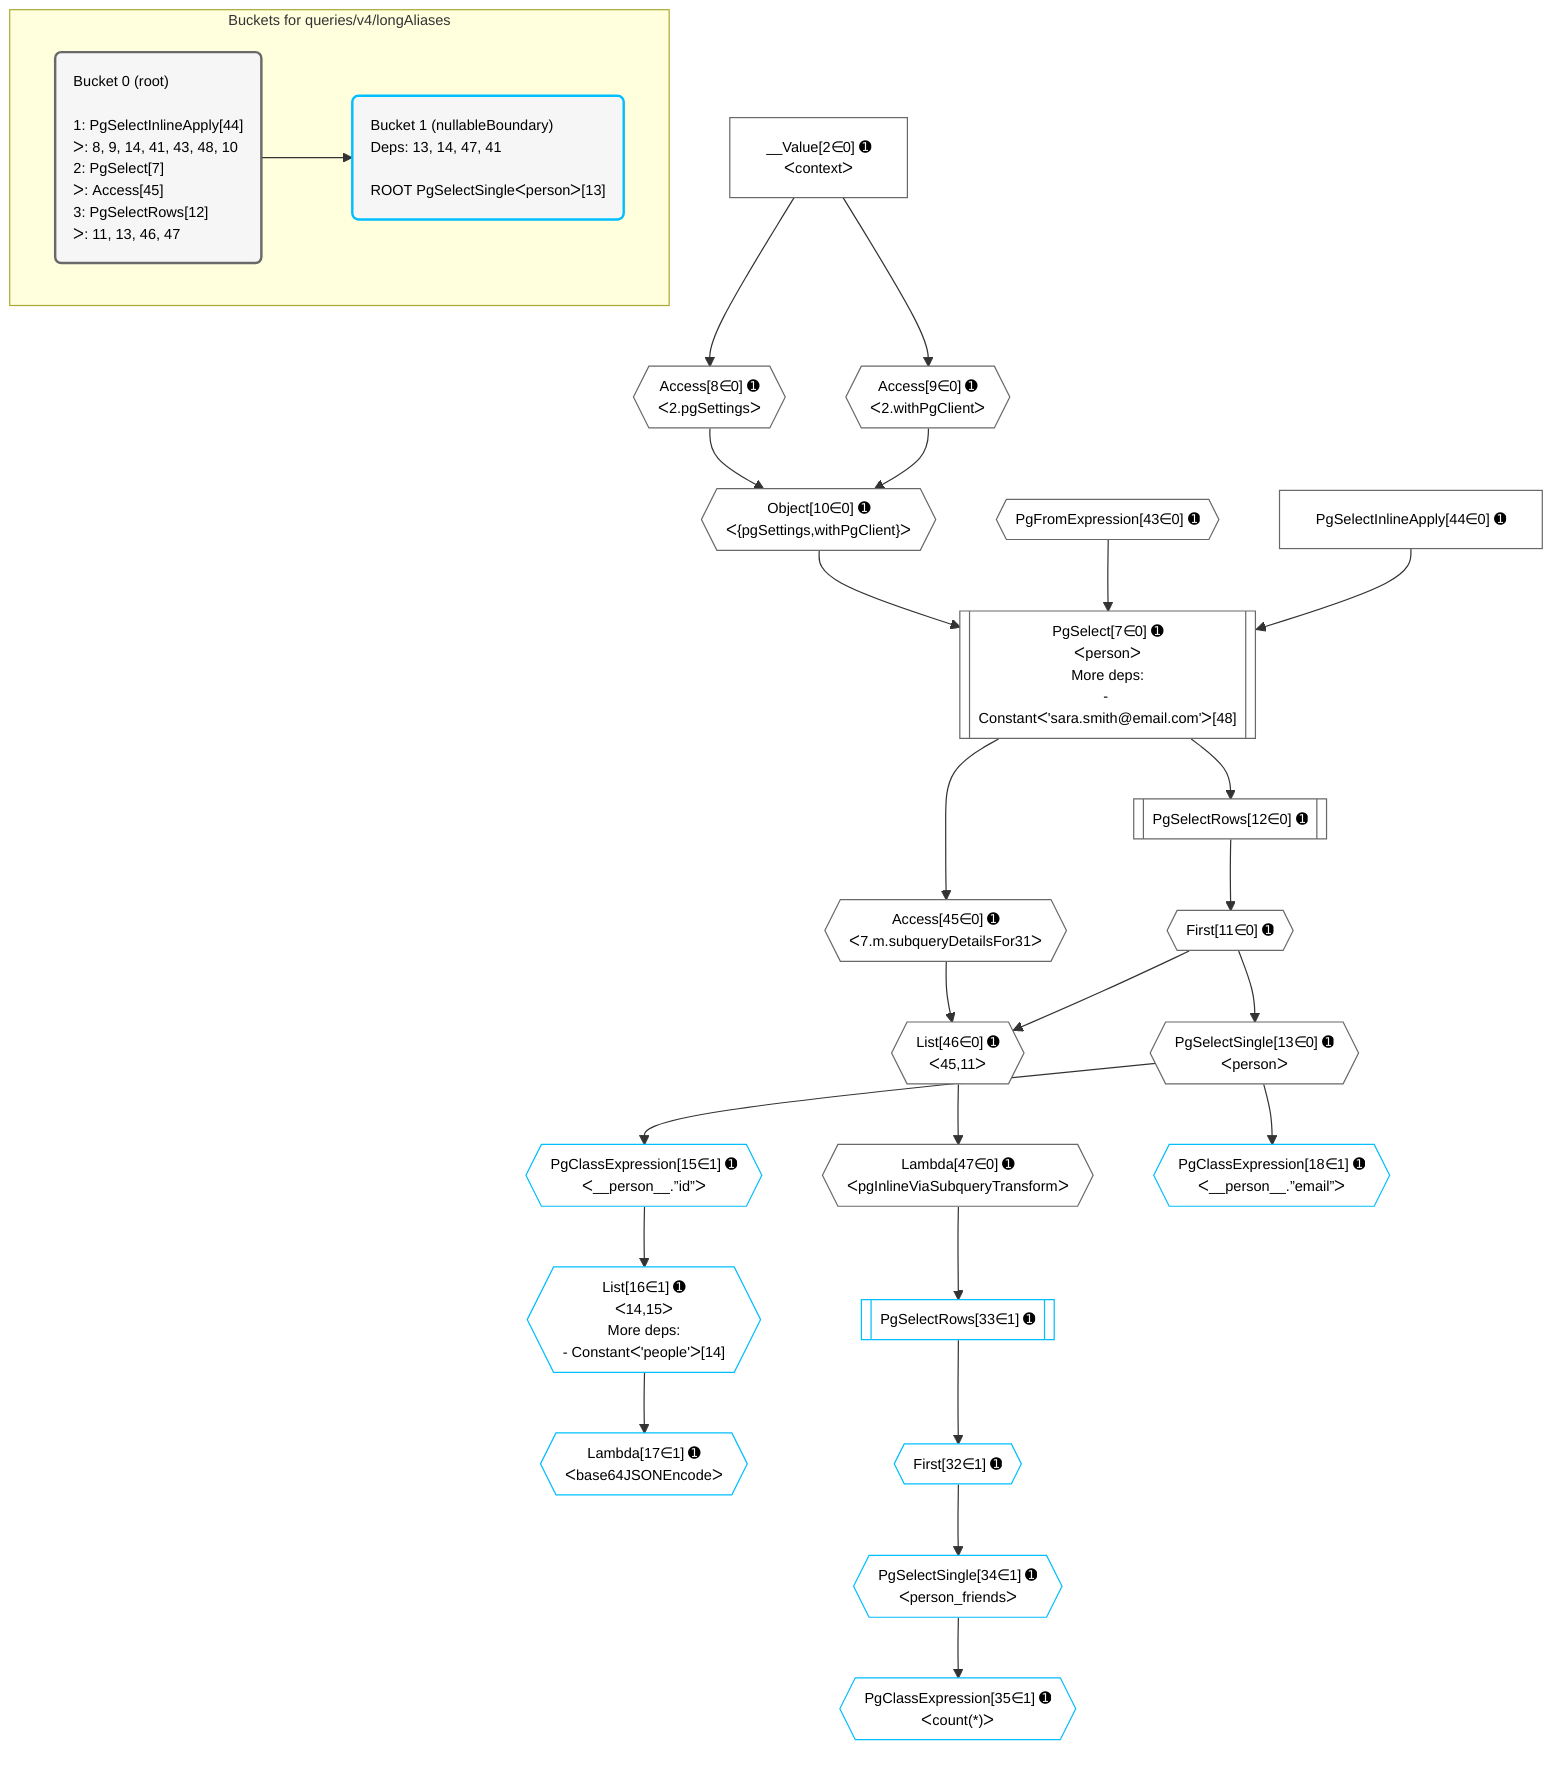 %%{init: {'themeVariables': { 'fontSize': '12px'}}}%%
graph TD
    classDef path fill:#eee,stroke:#000,color:#000
    classDef plan fill:#fff,stroke-width:1px,color:#000
    classDef itemplan fill:#fff,stroke-width:2px,color:#000
    classDef unbatchedplan fill:#dff,stroke-width:1px,color:#000
    classDef sideeffectplan fill:#fcc,stroke-width:2px,color:#000
    classDef bucket fill:#f6f6f6,color:#000,stroke-width:2px,text-align:left

    subgraph "Buckets for queries/v4/longAliases"
    Bucket0("Bucket 0 (root)<br /><br />1: PgSelectInlineApply[44]<br />ᐳ: 8, 9, 14, 41, 43, 48, 10<br />2: PgSelect[7]<br />ᐳ: Access[45]<br />3: PgSelectRows[12]<br />ᐳ: 11, 13, 46, 47"):::bucket
    Bucket1("Bucket 1 (nullableBoundary)<br />Deps: 13, 14, 47, 41<br /><br />ROOT PgSelectSingleᐸpersonᐳ[13]"):::bucket
    end
    Bucket0 --> Bucket1

    %% plan dependencies
    PgSelect7[["PgSelect[7∈0] ➊<br />ᐸpersonᐳ<br />More deps:<br />- Constantᐸ'sara.smith@email.com'ᐳ[48]"]]:::plan
    Object10{{"Object[10∈0] ➊<br />ᐸ{pgSettings,withPgClient}ᐳ"}}:::plan
    PgFromExpression43{{"PgFromExpression[43∈0] ➊"}}:::plan
    PgSelectInlineApply44["PgSelectInlineApply[44∈0] ➊"]:::plan
    Object10 & PgFromExpression43 & PgSelectInlineApply44 --> PgSelect7
    Access8{{"Access[8∈0] ➊<br />ᐸ2.pgSettingsᐳ"}}:::plan
    Access9{{"Access[9∈0] ➊<br />ᐸ2.withPgClientᐳ"}}:::plan
    Access8 & Access9 --> Object10
    List46{{"List[46∈0] ➊<br />ᐸ45,11ᐳ"}}:::plan
    Access45{{"Access[45∈0] ➊<br />ᐸ7.m.subqueryDetailsFor31ᐳ"}}:::plan
    First11{{"First[11∈0] ➊"}}:::plan
    Access45 & First11 --> List46
    __Value2["__Value[2∈0] ➊<br />ᐸcontextᐳ"]:::plan
    __Value2 --> Access8
    __Value2 --> Access9
    PgSelectRows12[["PgSelectRows[12∈0] ➊"]]:::plan
    PgSelectRows12 --> First11
    PgSelect7 --> PgSelectRows12
    PgSelectSingle13{{"PgSelectSingle[13∈0] ➊<br />ᐸpersonᐳ"}}:::plan
    First11 --> PgSelectSingle13
    PgSelect7 --> Access45
    Lambda47{{"Lambda[47∈0] ➊<br />ᐸpgInlineViaSubqueryTransformᐳ"}}:::plan
    List46 --> Lambda47
    List16{{"List[16∈1] ➊<br />ᐸ14,15ᐳ<br />More deps:<br />- Constantᐸ'people'ᐳ[14]"}}:::plan
    PgClassExpression15{{"PgClassExpression[15∈1] ➊<br />ᐸ__person__.”id”ᐳ"}}:::plan
    PgClassExpression15 --> List16
    PgSelectSingle13 --> PgClassExpression15
    Lambda17{{"Lambda[17∈1] ➊<br />ᐸbase64JSONEncodeᐳ"}}:::plan
    List16 --> Lambda17
    PgClassExpression18{{"PgClassExpression[18∈1] ➊<br />ᐸ__person__.”email”ᐳ"}}:::plan
    PgSelectSingle13 --> PgClassExpression18
    First32{{"First[32∈1] ➊"}}:::plan
    PgSelectRows33[["PgSelectRows[33∈1] ➊"]]:::plan
    PgSelectRows33 --> First32
    Lambda47 --> PgSelectRows33
    PgSelectSingle34{{"PgSelectSingle[34∈1] ➊<br />ᐸperson_friendsᐳ"}}:::plan
    First32 --> PgSelectSingle34
    PgClassExpression35{{"PgClassExpression[35∈1] ➊<br />ᐸcount(*)ᐳ"}}:::plan
    PgSelectSingle34 --> PgClassExpression35

    %% define steps
    classDef bucket0 stroke:#696969
    class Bucket0,__Value2,PgSelect7,Access8,Access9,Object10,First11,PgSelectRows12,PgSelectSingle13,PgFromExpression43,PgSelectInlineApply44,Access45,List46,Lambda47 bucket0
    classDef bucket1 stroke:#00bfff
    class Bucket1,PgClassExpression15,List16,Lambda17,PgClassExpression18,First32,PgSelectRows33,PgSelectSingle34,PgClassExpression35 bucket1